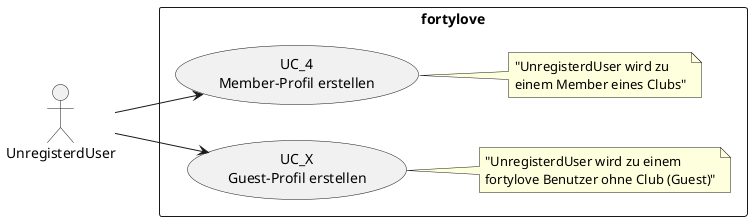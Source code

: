 @startuml
left to right direction
actor "UnregisterdUser" as Actor
rectangle fortylove {
    Actor --> (UC_4\nMember-Profil erstellen)
    note right: "UnregisterdUser wird zu \neinem Member eines Clubs"
        Actor --> (UC_X\nGuest-Profil erstellen)
        note right: "UnregisterdUser wird zu einem \nfortylove Benutzer ohne Club (Guest)"
}

@enduml

